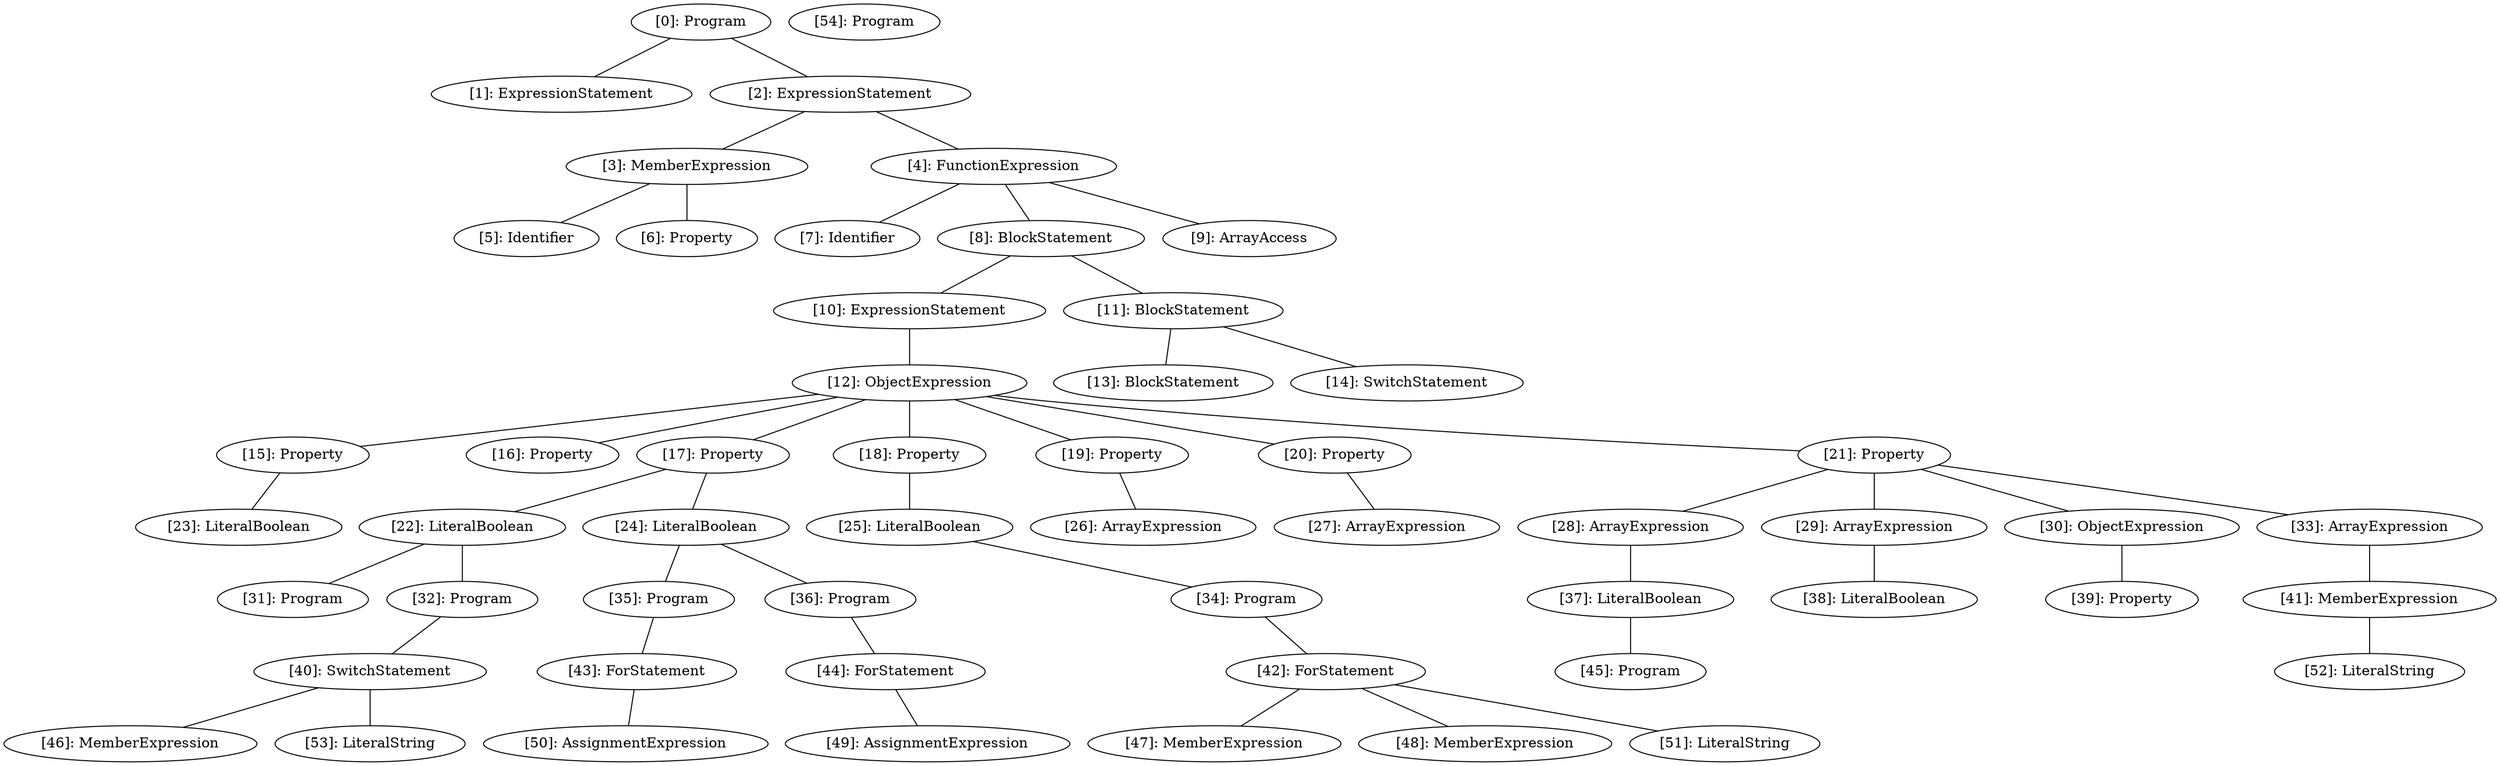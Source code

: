 // Result
graph {
	0 [label="[0]: Program"]
	1 [label="[1]: ExpressionStatement"]
	2 [label="[2]: ExpressionStatement"]
	3 [label="[3]: MemberExpression"]
	4 [label="[4]: FunctionExpression"]
	5 [label="[5]: Identifier"]
	6 [label="[6]: Property"]
	7 [label="[7]: Identifier"]
	8 [label="[8]: BlockStatement"]
	9 [label="[9]: ArrayAccess"]
	10 [label="[10]: ExpressionStatement"]
	11 [label="[11]: BlockStatement"]
	12 [label="[12]: ObjectExpression"]
	13 [label="[13]: BlockStatement"]
	14 [label="[14]: SwitchStatement"]
	15 [label="[15]: Property"]
	16 [label="[16]: Property"]
	17 [label="[17]: Property"]
	18 [label="[18]: Property"]
	19 [label="[19]: Property"]
	20 [label="[20]: Property"]
	21 [label="[21]: Property"]
	22 [label="[22]: LiteralBoolean"]
	23 [label="[23]: LiteralBoolean"]
	24 [label="[24]: LiteralBoolean"]
	25 [label="[25]: LiteralBoolean"]
	26 [label="[26]: ArrayExpression"]
	27 [label="[27]: ArrayExpression"]
	28 [label="[28]: ArrayExpression"]
	29 [label="[29]: ArrayExpression"]
	30 [label="[30]: ObjectExpression"]
	31 [label="[31]: Program"]
	32 [label="[32]: Program"]
	33 [label="[33]: ArrayExpression"]
	34 [label="[34]: Program"]
	35 [label="[35]: Program"]
	36 [label="[36]: Program"]
	37 [label="[37]: LiteralBoolean"]
	38 [label="[38]: LiteralBoolean"]
	39 [label="[39]: Property"]
	40 [label="[40]: SwitchStatement"]
	41 [label="[41]: MemberExpression"]
	42 [label="[42]: ForStatement"]
	43 [label="[43]: ForStatement"]
	44 [label="[44]: ForStatement"]
	45 [label="[45]: Program"]
	46 [label="[46]: MemberExpression"]
	47 [label="[47]: MemberExpression"]
	48 [label="[48]: MemberExpression"]
	49 [label="[49]: AssignmentExpression"]
	50 [label="[50]: AssignmentExpression"]
	51 [label="[51]: LiteralString"]
	52 [label="[52]: LiteralString"]
	53 [label="[53]: LiteralString"]
	54 [label="[54]: Program"]
	0 -- 1
	0 -- 2
	2 -- 3
	2 -- 4
	3 -- 5
	3 -- 6
	4 -- 7
	4 -- 8
	4 -- 9
	8 -- 10
	8 -- 11
	10 -- 12
	11 -- 13
	11 -- 14
	12 -- 15
	12 -- 16
	12 -- 17
	12 -- 18
	12 -- 19
	12 -- 20
	12 -- 21
	15 -- 23
	17 -- 22
	17 -- 24
	18 -- 25
	19 -- 26
	20 -- 27
	21 -- 28
	21 -- 29
	21 -- 30
	21 -- 33
	22 -- 31
	22 -- 32
	24 -- 35
	24 -- 36
	25 -- 34
	28 -- 37
	29 -- 38
	30 -- 39
	32 -- 40
	33 -- 41
	34 -- 42
	35 -- 43
	36 -- 44
	37 -- 45
	40 -- 46
	40 -- 53
	41 -- 52
	42 -- 47
	42 -- 48
	42 -- 51
	43 -- 50
	44 -- 49
}
